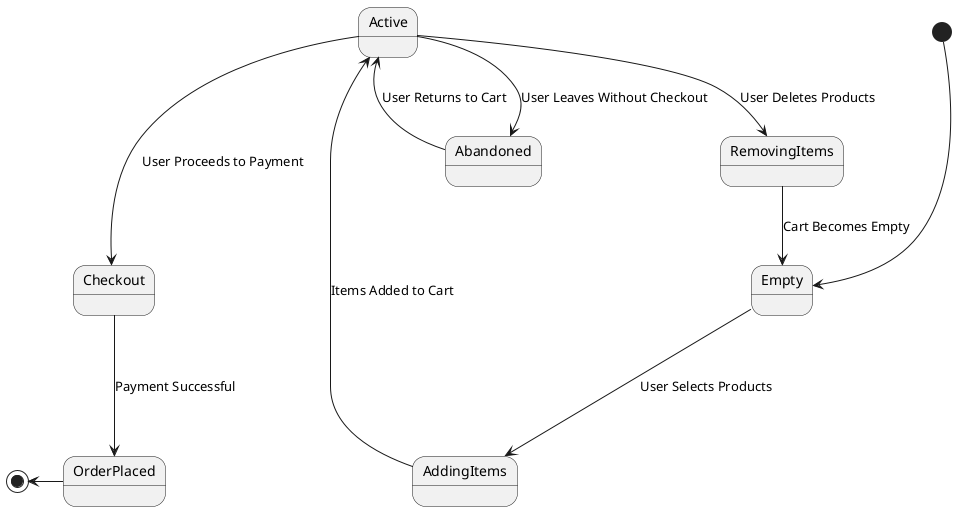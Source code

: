 @startuml
[*] ---> Empty
Empty ---> AddingItems : User Selects Products
AddingItems ---> Active : Items Added to Cart
Active ---> Checkout : User Proceeds to Payment
Checkout ---> OrderPlaced : Payment Successful
Active --> RemovingItems : User Deletes Products
RemovingItems --> Empty : Cart Becomes Empty
Active --> Abandoned : User Leaves Without Checkout
Abandoned --> Active : User Returns to Cart
[*] <-- OrderPlaced
@enduml
